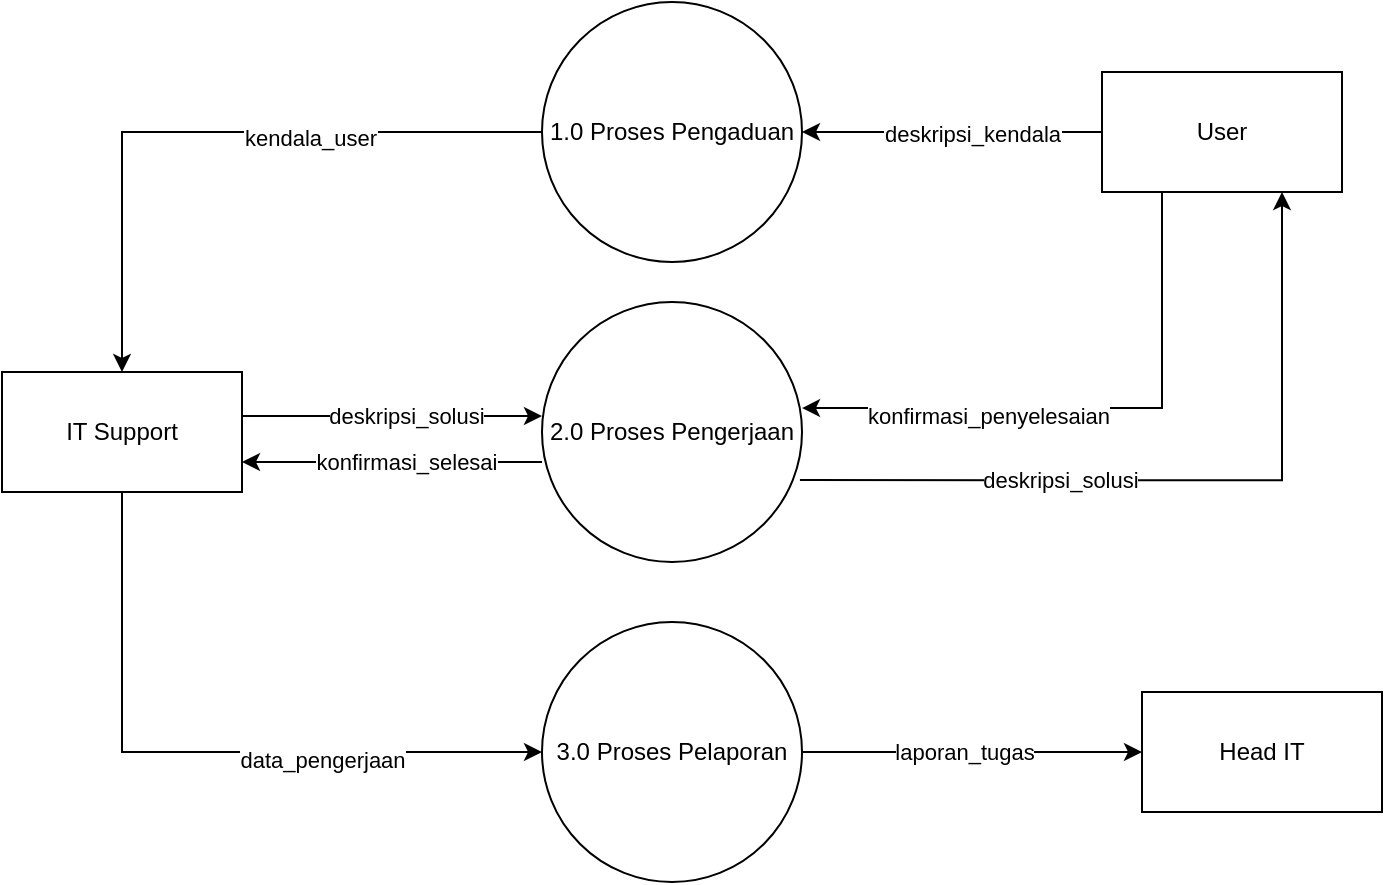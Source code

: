 <mxfile version="24.7.8">
  <diagram name="Page-1" id="wES4_EtrtxTQH2TGF9Eh">
    <mxGraphModel dx="1434" dy="738" grid="1" gridSize="10" guides="1" tooltips="1" connect="1" arrows="1" fold="1" page="1" pageScale="1" pageWidth="1100" pageHeight="850" math="0" shadow="0">
      <root>
        <mxCell id="0" />
        <mxCell id="1" parent="0" />
        <mxCell id="kcBWBWOhUb0BkIQ40z4R-11" style="edgeStyle=orthogonalEdgeStyle;rounded=0;orthogonalLoop=1;jettySize=auto;html=1;exitX=0;exitY=0.5;exitDx=0;exitDy=0;entryX=0.5;entryY=0;entryDx=0;entryDy=0;" edge="1" parent="1" source="kcBWBWOhUb0BkIQ40z4R-1" target="kcBWBWOhUb0BkIQ40z4R-2">
          <mxGeometry relative="1" as="geometry" />
        </mxCell>
        <mxCell id="kcBWBWOhUb0BkIQ40z4R-14" value="kendala_user" style="edgeLabel;html=1;align=center;verticalAlign=middle;resizable=0;points=[];" vertex="1" connectable="0" parent="kcBWBWOhUb0BkIQ40z4R-11">
          <mxGeometry x="-0.297" y="3" relative="1" as="geometry">
            <mxPoint as="offset" />
          </mxGeometry>
        </mxCell>
        <mxCell id="kcBWBWOhUb0BkIQ40z4R-1" value="1.0 Proses Pengaduan" style="ellipse;whiteSpace=wrap;html=1;aspect=fixed;" vertex="1" parent="1">
          <mxGeometry x="500" y="160" width="130" height="130" as="geometry" />
        </mxCell>
        <mxCell id="kcBWBWOhUb0BkIQ40z4R-12" style="edgeStyle=orthogonalEdgeStyle;rounded=0;orthogonalLoop=1;jettySize=auto;html=1;exitX=1;exitY=0.5;exitDx=0;exitDy=0;entryX=0;entryY=0.5;entryDx=0;entryDy=0;" edge="1" parent="1">
          <mxGeometry relative="1" as="geometry">
            <mxPoint x="350" y="367" as="sourcePoint" />
            <mxPoint x="500" y="367" as="targetPoint" />
          </mxGeometry>
        </mxCell>
        <mxCell id="kcBWBWOhUb0BkIQ40z4R-15" value="deskripsi_solusi" style="edgeLabel;html=1;align=center;verticalAlign=middle;resizable=0;points=[];" vertex="1" connectable="0" parent="kcBWBWOhUb0BkIQ40z4R-12">
          <mxGeometry x="0.093" relative="1" as="geometry">
            <mxPoint as="offset" />
          </mxGeometry>
        </mxCell>
        <mxCell id="kcBWBWOhUb0BkIQ40z4R-13" style="edgeStyle=orthogonalEdgeStyle;rounded=0;orthogonalLoop=1;jettySize=auto;html=1;exitX=0.5;exitY=1;exitDx=0;exitDy=0;entryX=0;entryY=0.5;entryDx=0;entryDy=0;" edge="1" parent="1" source="kcBWBWOhUb0BkIQ40z4R-2" target="kcBWBWOhUb0BkIQ40z4R-4">
          <mxGeometry relative="1" as="geometry" />
        </mxCell>
        <mxCell id="kcBWBWOhUb0BkIQ40z4R-21" value="data_pengerjaan" style="edgeLabel;html=1;align=center;verticalAlign=middle;resizable=0;points=[];" vertex="1" connectable="0" parent="kcBWBWOhUb0BkIQ40z4R-13">
          <mxGeometry x="0.647" y="-4" relative="1" as="geometry">
            <mxPoint x="-50" as="offset" />
          </mxGeometry>
        </mxCell>
        <mxCell id="kcBWBWOhUb0BkIQ40z4R-2" value="IT Support" style="rounded=0;whiteSpace=wrap;html=1;" vertex="1" parent="1">
          <mxGeometry x="230" y="345" width="120" height="60" as="geometry" />
        </mxCell>
        <mxCell id="kcBWBWOhUb0BkIQ40z4R-10" style="edgeStyle=orthogonalEdgeStyle;rounded=0;orthogonalLoop=1;jettySize=auto;html=1;exitX=0.992;exitY=0.685;exitDx=0;exitDy=0;entryX=0.75;entryY=1;entryDx=0;entryDy=0;exitPerimeter=0;" edge="1" parent="1" source="kcBWBWOhUb0BkIQ40z4R-3" target="kcBWBWOhUb0BkIQ40z4R-5">
          <mxGeometry relative="1" as="geometry" />
        </mxCell>
        <mxCell id="kcBWBWOhUb0BkIQ40z4R-17" value="deskripsi_solusi" style="edgeLabel;html=1;align=center;verticalAlign=middle;resizable=0;points=[];" vertex="1" connectable="0" parent="kcBWBWOhUb0BkIQ40z4R-10">
          <mxGeometry x="-0.327" relative="1" as="geometry">
            <mxPoint as="offset" />
          </mxGeometry>
        </mxCell>
        <mxCell id="kcBWBWOhUb0BkIQ40z4R-3" value="2.0 Proses Pengerjaan" style="ellipse;whiteSpace=wrap;html=1;aspect=fixed;" vertex="1" parent="1">
          <mxGeometry x="500" y="310" width="130" height="130" as="geometry" />
        </mxCell>
        <mxCell id="kcBWBWOhUb0BkIQ40z4R-7" style="edgeStyle=orthogonalEdgeStyle;rounded=0;orthogonalLoop=1;jettySize=auto;html=1;entryX=0;entryY=0.5;entryDx=0;entryDy=0;" edge="1" parent="1" source="kcBWBWOhUb0BkIQ40z4R-4" target="kcBWBWOhUb0BkIQ40z4R-6">
          <mxGeometry relative="1" as="geometry" />
        </mxCell>
        <mxCell id="kcBWBWOhUb0BkIQ40z4R-8" value="laporan_tugas" style="edgeLabel;html=1;align=center;verticalAlign=middle;resizable=0;points=[];" vertex="1" connectable="0" parent="kcBWBWOhUb0BkIQ40z4R-7">
          <mxGeometry x="-0.047" relative="1" as="geometry">
            <mxPoint as="offset" />
          </mxGeometry>
        </mxCell>
        <mxCell id="kcBWBWOhUb0BkIQ40z4R-4" value="3.0 Proses Pelaporan" style="ellipse;whiteSpace=wrap;html=1;aspect=fixed;" vertex="1" parent="1">
          <mxGeometry x="500" y="470" width="130" height="130" as="geometry" />
        </mxCell>
        <mxCell id="kcBWBWOhUb0BkIQ40z4R-9" style="edgeStyle=orthogonalEdgeStyle;rounded=0;orthogonalLoop=1;jettySize=auto;html=1;entryX=1;entryY=0.5;entryDx=0;entryDy=0;" edge="1" parent="1" source="kcBWBWOhUb0BkIQ40z4R-5" target="kcBWBWOhUb0BkIQ40z4R-1">
          <mxGeometry relative="1" as="geometry" />
        </mxCell>
        <mxCell id="kcBWBWOhUb0BkIQ40z4R-16" value="deskripsi_kendala" style="edgeLabel;html=1;align=center;verticalAlign=middle;resizable=0;points=[];" vertex="1" connectable="0" parent="kcBWBWOhUb0BkIQ40z4R-9">
          <mxGeometry x="-0.133" y="1" relative="1" as="geometry">
            <mxPoint as="offset" />
          </mxGeometry>
        </mxCell>
        <mxCell id="kcBWBWOhUb0BkIQ40z4R-18" style="edgeStyle=orthogonalEdgeStyle;rounded=0;orthogonalLoop=1;jettySize=auto;html=1;exitX=0.25;exitY=1;exitDx=0;exitDy=0;entryX=1;entryY=0.408;entryDx=0;entryDy=0;entryPerimeter=0;" edge="1" parent="1" source="kcBWBWOhUb0BkIQ40z4R-5" target="kcBWBWOhUb0BkIQ40z4R-3">
          <mxGeometry relative="1" as="geometry" />
        </mxCell>
        <mxCell id="kcBWBWOhUb0BkIQ40z4R-19" value="Text" style="edgeLabel;html=1;align=center;verticalAlign=middle;resizable=0;points=[];" vertex="1" connectable="0" parent="kcBWBWOhUb0BkIQ40z4R-18">
          <mxGeometry x="0.347" y="2" relative="1" as="geometry">
            <mxPoint as="offset" />
          </mxGeometry>
        </mxCell>
        <mxCell id="kcBWBWOhUb0BkIQ40z4R-20" value="konfirmasi_penyelesaian" style="edgeLabel;html=1;align=center;verticalAlign=middle;resizable=0;points=[];" vertex="1" connectable="0" parent="kcBWBWOhUb0BkIQ40z4R-18">
          <mxGeometry x="0.354" y="4" relative="1" as="geometry">
            <mxPoint as="offset" />
          </mxGeometry>
        </mxCell>
        <mxCell id="kcBWBWOhUb0BkIQ40z4R-5" value="User" style="rounded=0;whiteSpace=wrap;html=1;" vertex="1" parent="1">
          <mxGeometry x="780" y="195" width="120" height="60" as="geometry" />
        </mxCell>
        <mxCell id="kcBWBWOhUb0BkIQ40z4R-6" value="Head IT" style="rounded=0;whiteSpace=wrap;html=1;" vertex="1" parent="1">
          <mxGeometry x="800" y="505" width="120" height="60" as="geometry" />
        </mxCell>
        <mxCell id="kcBWBWOhUb0BkIQ40z4R-22" style="edgeStyle=orthogonalEdgeStyle;rounded=0;orthogonalLoop=1;jettySize=auto;html=1;exitX=1;exitY=0.5;exitDx=0;exitDy=0;entryX=0;entryY=0.5;entryDx=0;entryDy=0;startArrow=classic;startFill=1;endArrow=none;endFill=0;" edge="1" parent="1">
          <mxGeometry relative="1" as="geometry">
            <mxPoint x="350" y="390" as="sourcePoint" />
            <mxPoint x="500" y="390" as="targetPoint" />
          </mxGeometry>
        </mxCell>
        <mxCell id="kcBWBWOhUb0BkIQ40z4R-23" value="konfirmasi_selesai" style="edgeLabel;html=1;align=center;verticalAlign=middle;resizable=0;points=[];" vertex="1" connectable="0" parent="kcBWBWOhUb0BkIQ40z4R-22">
          <mxGeometry x="0.093" relative="1" as="geometry">
            <mxPoint as="offset" />
          </mxGeometry>
        </mxCell>
      </root>
    </mxGraphModel>
  </diagram>
</mxfile>
